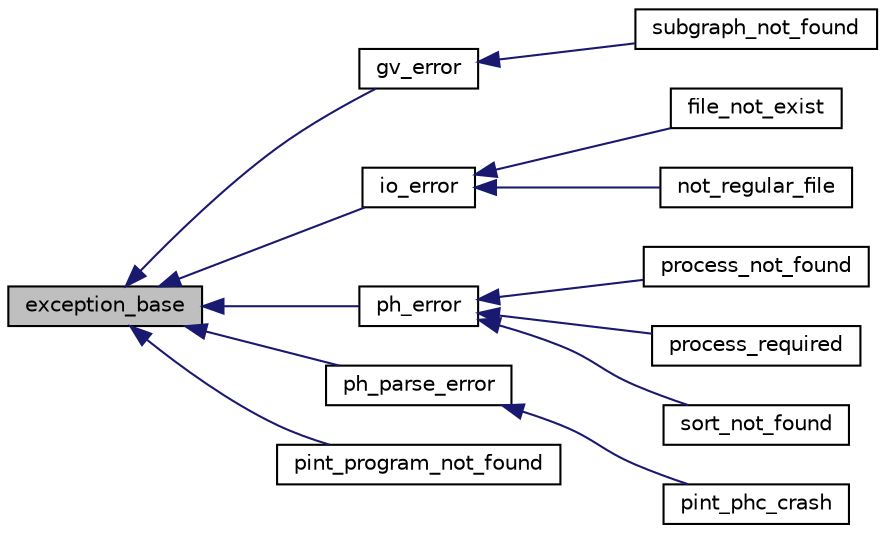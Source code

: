 digraph G
{
  edge [fontname="Helvetica",fontsize="10",labelfontname="Helvetica",labelfontsize="10"];
  node [fontname="Helvetica",fontsize="10",shape=record];
  rankdir="LR";
  Node1 [label="exception_base",height=0.2,width=0.4,color="black", fillcolor="grey75", style="filled" fontcolor="black"];
  Node1 -> Node2 [dir="back",color="midnightblue",fontsize="10",style="solid",fontname="Helvetica"];
  Node2 [label="gv_error",height=0.2,width=0.4,color="black", fillcolor="white", style="filled",URL="$structgv__error.html",tooltip="struct defining the exception called when an error occurs in GraphViz extends exception_base"];
  Node2 -> Node3 [dir="back",color="midnightblue",fontsize="10",style="solid",fontname="Helvetica"];
  Node3 [label="subgraph_not_found",height=0.2,width=0.4,color="black", fillcolor="white", style="filled",URL="$structsubgraph__not__found.html",tooltip="struct defining the exception called when the subgraph is not found extends gv_error"];
  Node1 -> Node4 [dir="back",color="midnightblue",fontsize="10",style="solid",fontname="Helvetica"];
  Node4 [label="io_error",height=0.2,width=0.4,color="black", fillcolor="white", style="filled",URL="$structio__error.html",tooltip="struct defining the base of the IO errors"];
  Node4 -> Node5 [dir="back",color="midnightblue",fontsize="10",style="solid",fontname="Helvetica"];
  Node5 [label="file_not_exist",height=0.2,width=0.4,color="black", fillcolor="white", style="filled",URL="$structfile__not__exist.html",tooltip="struct defining the exception called when the file does not exist extends io_error"];
  Node4 -> Node6 [dir="back",color="midnightblue",fontsize="10",style="solid",fontname="Helvetica"];
  Node6 [label="not_regular_file",height=0.2,width=0.4,color="black", fillcolor="white", style="filled",URL="$structnot__regular__file.html",tooltip="struct defining the exception called when the format of the file is not the one expected extends io_e..."];
  Node1 -> Node7 [dir="back",color="midnightblue",fontsize="10",style="solid",fontname="Helvetica"];
  Node7 [label="ph_error",height=0.2,width=0.4,color="black", fillcolor="white", style="filled",URL="$structph__error.html",tooltip="struct defining the exception called when there is an error in the PH file extends exception_base..."];
  Node7 -> Node8 [dir="back",color="midnightblue",fontsize="10",style="solid",fontname="Helvetica"];
  Node8 [label="process_not_found",height=0.2,width=0.4,color="black", fillcolor="white", style="filled",URL="$structprocess__not__found.html",tooltip="struct defining the exception called when the process called is not found extends ph_error..."];
  Node7 -> Node9 [dir="back",color="midnightblue",fontsize="10",style="solid",fontname="Helvetica"];
  Node9 [label="process_required",height=0.2,width=0.4,color="black", fillcolor="white", style="filled",URL="$structprocess__required.html",tooltip="struct defining the exception called when the process is not specified extends ph_error"];
  Node7 -> Node10 [dir="back",color="midnightblue",fontsize="10",style="solid",fontname="Helvetica"];
  Node10 [label="sort_not_found",height=0.2,width=0.4,color="black", fillcolor="white", style="filled",URL="$structsort__not__found.html",tooltip="struct defining the exception called when the sort called are not found extends ph_error"];
  Node1 -> Node11 [dir="back",color="midnightblue",fontsize="10",style="solid",fontname="Helvetica"];
  Node11 [label="ph_parse_error",height=0.2,width=0.4,color="black", fillcolor="white", style="filled",URL="$structph__parse__error.html",tooltip="struct defining the exception called when the PH file cannot be parsed extends exception_base"];
  Node11 -> Node12 [dir="back",color="midnightblue",fontsize="10",style="solid",fontname="Helvetica"];
  Node12 [label="pint_phc_crash",height=0.2,width=0.4,color="black", fillcolor="white", style="filled",URL="$structpint__phc__crash.html",tooltip="struct defining the exception called when Pint cannot be called extends ph_parse_error"];
  Node1 -> Node13 [dir="back",color="midnightblue",fontsize="10",style="solid",fontname="Helvetica"];
  Node13 [label="pint_program_not_found",height=0.2,width=0.4,color="black", fillcolor="white", style="filled",URL="$structpint__program__not__found.html",tooltip="struct defining the exception called when Pint is not found$ extends exception_base"];
}
